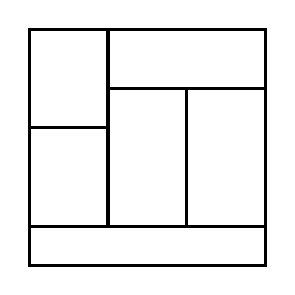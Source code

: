 \begin{tikzpicture}[very thick, scale=.5]
    \draw (0,7/2) rectangle (2,6);
    \draw (0,1) rectangle (2,7/2);
    \draw (2,9/2) rectangle (6,6);
    \draw (2,1) rectangle (4,9/2);
    \draw (4,1) rectangle (6,9/2);
    \draw (0,0) rectangle (6,1);
\end{tikzpicture}
